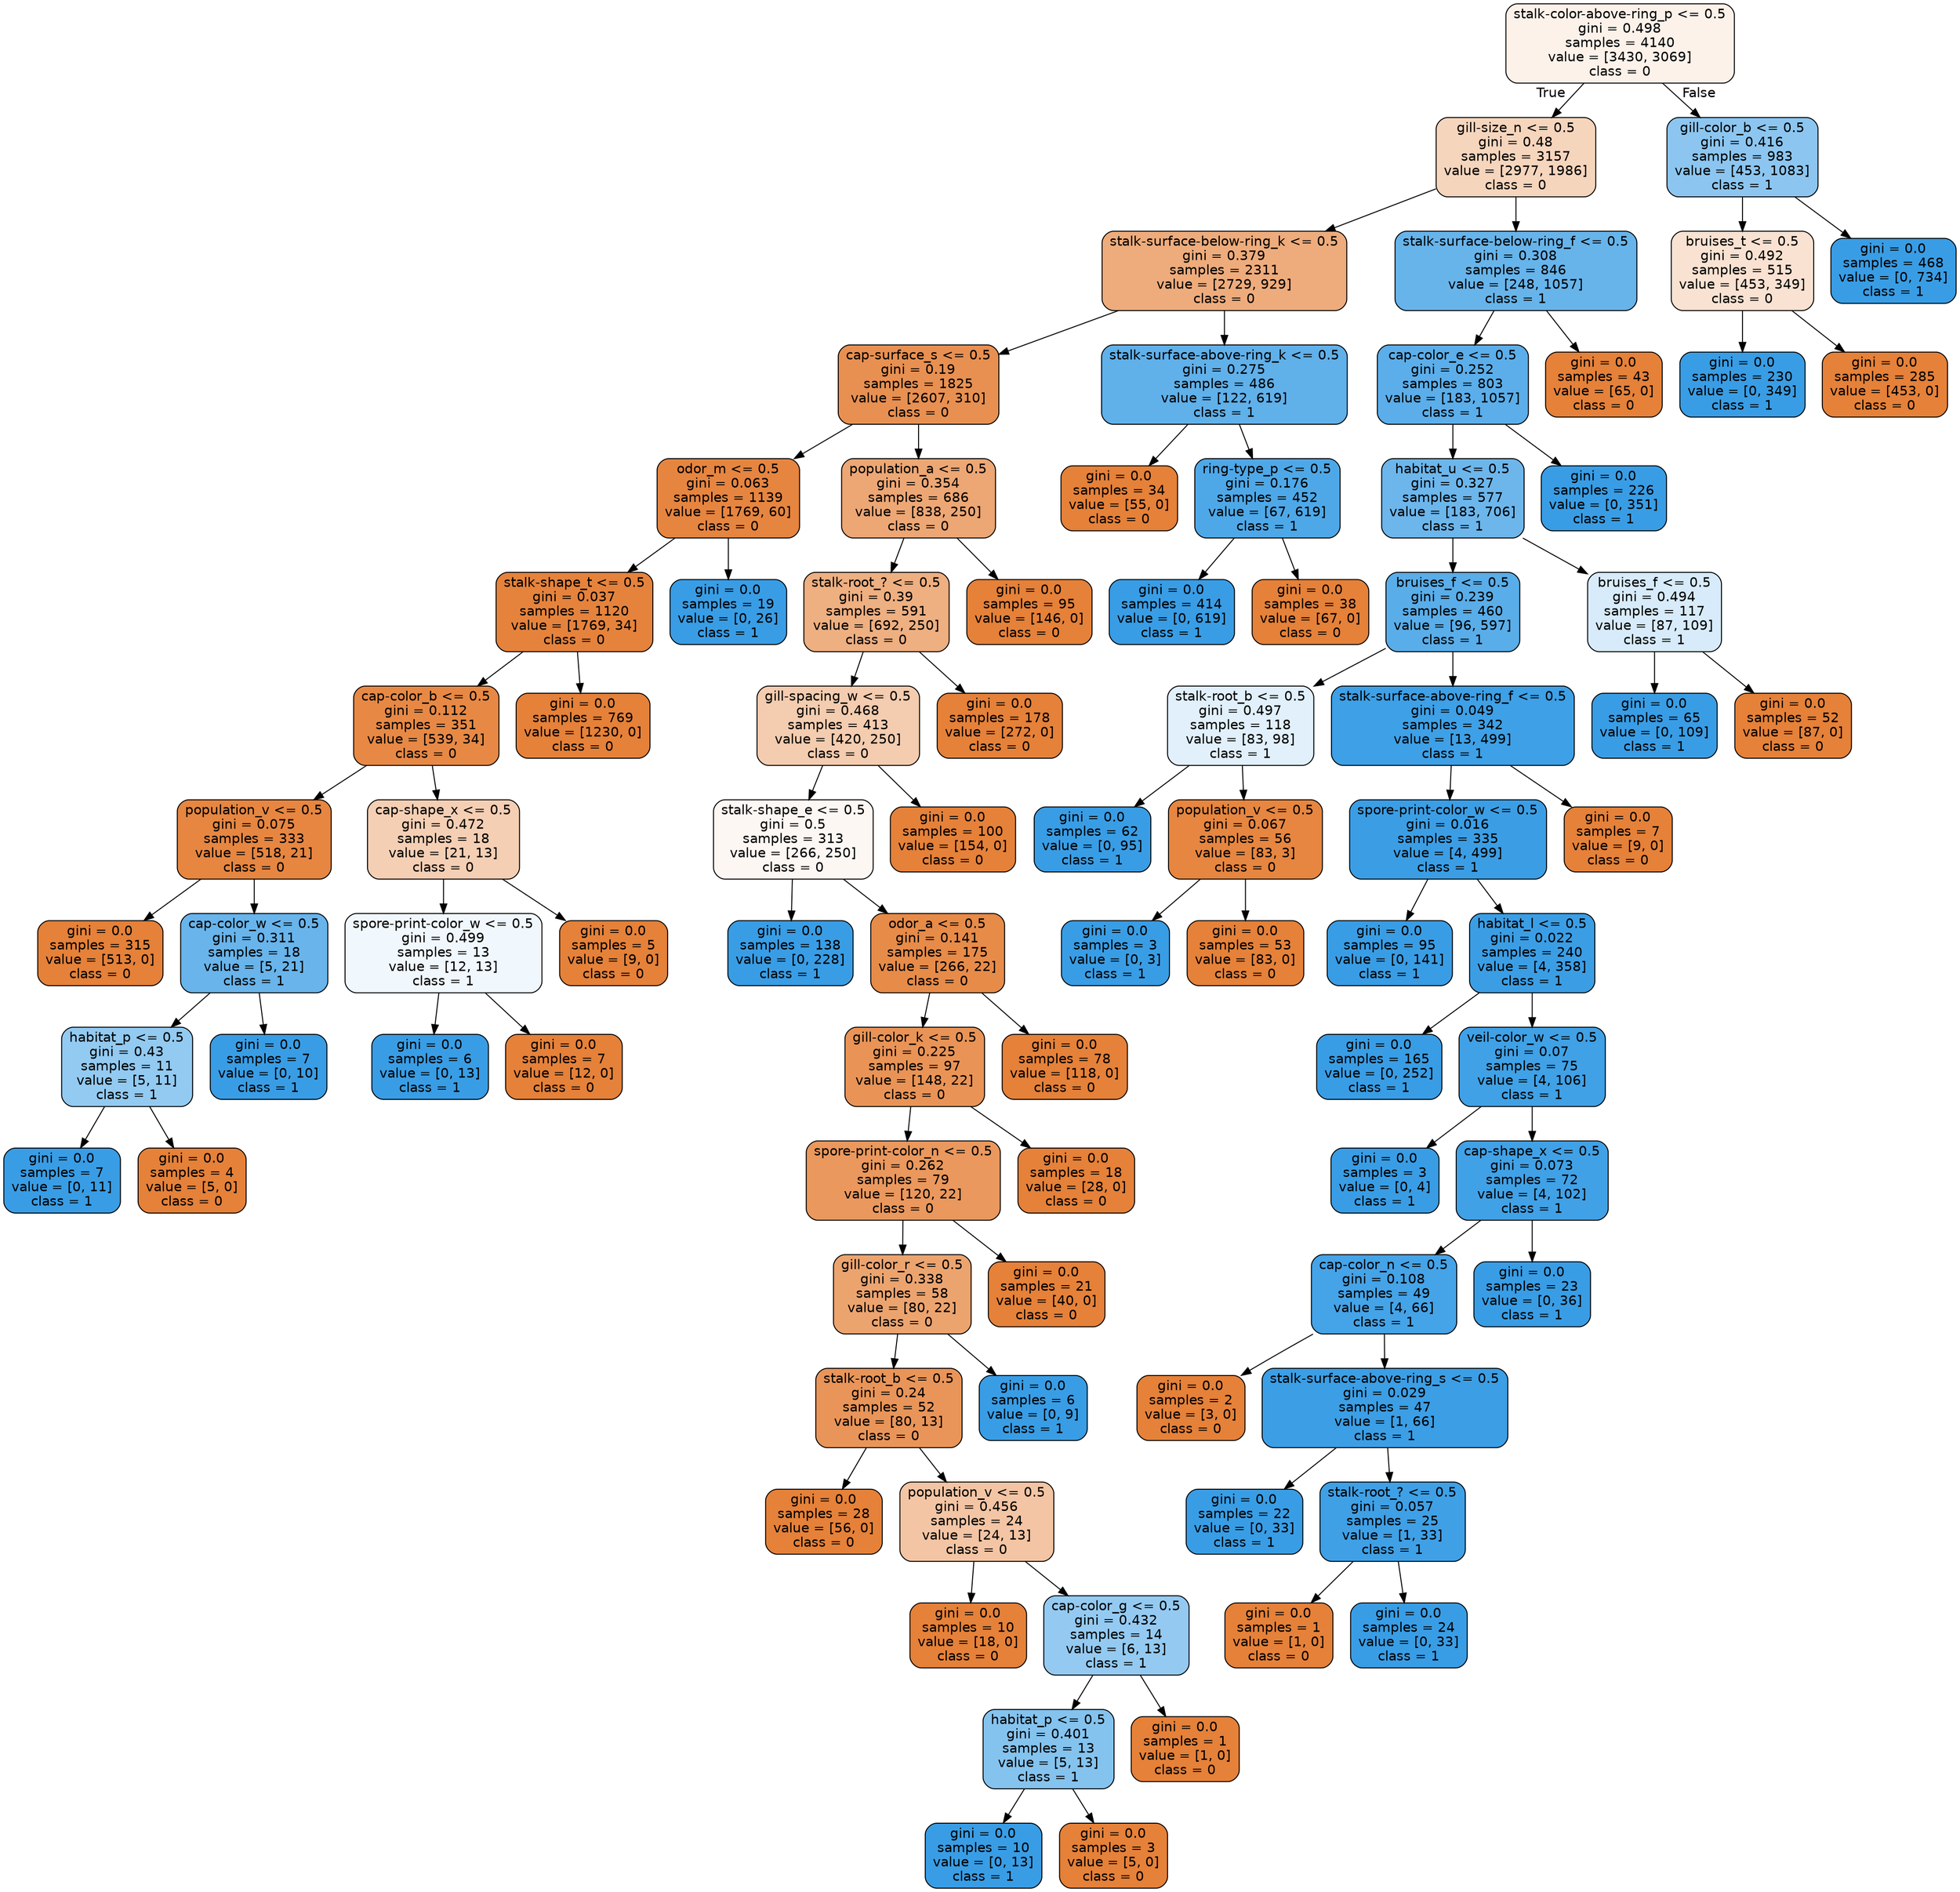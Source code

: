 digraph Tree {
node [shape=box, style="filled, rounded", color="black", fontname="helvetica"] ;
edge [fontname="helvetica"] ;
0 [label="stalk-color-above-ring_p <= 0.5\ngini = 0.498\nsamples = 4140\nvalue = [3430, 3069]\nclass = 0", fillcolor="#fcf2ea"] ;
1 [label="gill-size_n <= 0.5\ngini = 0.48\nsamples = 3157\nvalue = [2977, 1986]\nclass = 0", fillcolor="#f6d5bd"] ;
0 -> 1 [labeldistance=2.5, labelangle=45, headlabel="True"] ;
2 [label="stalk-surface-below-ring_k <= 0.5\ngini = 0.379\nsamples = 2311\nvalue = [2729, 929]\nclass = 0", fillcolor="#eeac7c"] ;
1 -> 2 ;
3 [label="cap-surface_s <= 0.5\ngini = 0.19\nsamples = 1825\nvalue = [2607, 310]\nclass = 0", fillcolor="#e89051"] ;
2 -> 3 ;
4 [label="odor_m <= 0.5\ngini = 0.063\nsamples = 1139\nvalue = [1769, 60]\nclass = 0", fillcolor="#e68540"] ;
3 -> 4 ;
5 [label="stalk-shape_t <= 0.5\ngini = 0.037\nsamples = 1120\nvalue = [1769, 34]\nclass = 0", fillcolor="#e5833d"] ;
4 -> 5 ;
6 [label="cap-color_b <= 0.5\ngini = 0.112\nsamples = 351\nvalue = [539, 34]\nclass = 0", fillcolor="#e78945"] ;
5 -> 6 ;
7 [label="population_v <= 0.5\ngini = 0.075\nsamples = 333\nvalue = [518, 21]\nclass = 0", fillcolor="#e68641"] ;
6 -> 7 ;
8 [label="gini = 0.0\nsamples = 315\nvalue = [513, 0]\nclass = 0", fillcolor="#e58139"] ;
7 -> 8 ;
9 [label="cap-color_w <= 0.5\ngini = 0.311\nsamples = 18\nvalue = [5, 21]\nclass = 1", fillcolor="#68b4eb"] ;
7 -> 9 ;
10 [label="habitat_p <= 0.5\ngini = 0.43\nsamples = 11\nvalue = [5, 11]\nclass = 1", fillcolor="#93caf1"] ;
9 -> 10 ;
11 [label="gini = 0.0\nsamples = 7\nvalue = [0, 11]\nclass = 1", fillcolor="#399de5"] ;
10 -> 11 ;
12 [label="gini = 0.0\nsamples = 4\nvalue = [5, 0]\nclass = 0", fillcolor="#e58139"] ;
10 -> 12 ;
13 [label="gini = 0.0\nsamples = 7\nvalue = [0, 10]\nclass = 1", fillcolor="#399de5"] ;
9 -> 13 ;
14 [label="cap-shape_x <= 0.5\ngini = 0.472\nsamples = 18\nvalue = [21, 13]\nclass = 0", fillcolor="#f5cfb4"] ;
6 -> 14 ;
15 [label="spore-print-color_w <= 0.5\ngini = 0.499\nsamples = 13\nvalue = [12, 13]\nclass = 1", fillcolor="#f0f7fd"] ;
14 -> 15 ;
16 [label="gini = 0.0\nsamples = 6\nvalue = [0, 13]\nclass = 1", fillcolor="#399de5"] ;
15 -> 16 ;
17 [label="gini = 0.0\nsamples = 7\nvalue = [12, 0]\nclass = 0", fillcolor="#e58139"] ;
15 -> 17 ;
18 [label="gini = 0.0\nsamples = 5\nvalue = [9, 0]\nclass = 0", fillcolor="#e58139"] ;
14 -> 18 ;
19 [label="gini = 0.0\nsamples = 769\nvalue = [1230, 0]\nclass = 0", fillcolor="#e58139"] ;
5 -> 19 ;
20 [label="gini = 0.0\nsamples = 19\nvalue = [0, 26]\nclass = 1", fillcolor="#399de5"] ;
4 -> 20 ;
21 [label="population_a <= 0.5\ngini = 0.354\nsamples = 686\nvalue = [838, 250]\nclass = 0", fillcolor="#eda774"] ;
3 -> 21 ;
22 [label="stalk-root_? <= 0.5\ngini = 0.39\nsamples = 591\nvalue = [692, 250]\nclass = 0", fillcolor="#eeaf81"] ;
21 -> 22 ;
23 [label="gill-spacing_w <= 0.5\ngini = 0.468\nsamples = 413\nvalue = [420, 250]\nclass = 0", fillcolor="#f4ccaf"] ;
22 -> 23 ;
24 [label="stalk-shape_e <= 0.5\ngini = 0.5\nsamples = 313\nvalue = [266, 250]\nclass = 0", fillcolor="#fdf7f3"] ;
23 -> 24 ;
25 [label="gini = 0.0\nsamples = 138\nvalue = [0, 228]\nclass = 1", fillcolor="#399de5"] ;
24 -> 25 ;
26 [label="odor_a <= 0.5\ngini = 0.141\nsamples = 175\nvalue = [266, 22]\nclass = 0", fillcolor="#e78b49"] ;
24 -> 26 ;
27 [label="gill-color_k <= 0.5\ngini = 0.225\nsamples = 97\nvalue = [148, 22]\nclass = 0", fillcolor="#e99456"] ;
26 -> 27 ;
28 [label="spore-print-color_n <= 0.5\ngini = 0.262\nsamples = 79\nvalue = [120, 22]\nclass = 0", fillcolor="#ea985d"] ;
27 -> 28 ;
29 [label="gill-color_r <= 0.5\ngini = 0.338\nsamples = 58\nvalue = [80, 22]\nclass = 0", fillcolor="#eca46f"] ;
28 -> 29 ;
30 [label="stalk-root_b <= 0.5\ngini = 0.24\nsamples = 52\nvalue = [80, 13]\nclass = 0", fillcolor="#e99559"] ;
29 -> 30 ;
31 [label="gini = 0.0\nsamples = 28\nvalue = [56, 0]\nclass = 0", fillcolor="#e58139"] ;
30 -> 31 ;
32 [label="population_v <= 0.5\ngini = 0.456\nsamples = 24\nvalue = [24, 13]\nclass = 0", fillcolor="#f3c5a4"] ;
30 -> 32 ;
33 [label="gini = 0.0\nsamples = 10\nvalue = [18, 0]\nclass = 0", fillcolor="#e58139"] ;
32 -> 33 ;
34 [label="cap-color_g <= 0.5\ngini = 0.432\nsamples = 14\nvalue = [6, 13]\nclass = 1", fillcolor="#94caf1"] ;
32 -> 34 ;
35 [label="habitat_p <= 0.5\ngini = 0.401\nsamples = 13\nvalue = [5, 13]\nclass = 1", fillcolor="#85c3ef"] ;
34 -> 35 ;
36 [label="gini = 0.0\nsamples = 10\nvalue = [0, 13]\nclass = 1", fillcolor="#399de5"] ;
35 -> 36 ;
37 [label="gini = 0.0\nsamples = 3\nvalue = [5, 0]\nclass = 0", fillcolor="#e58139"] ;
35 -> 37 ;
38 [label="gini = 0.0\nsamples = 1\nvalue = [1, 0]\nclass = 0", fillcolor="#e58139"] ;
34 -> 38 ;
39 [label="gini = 0.0\nsamples = 6\nvalue = [0, 9]\nclass = 1", fillcolor="#399de5"] ;
29 -> 39 ;
40 [label="gini = 0.0\nsamples = 21\nvalue = [40, 0]\nclass = 0", fillcolor="#e58139"] ;
28 -> 40 ;
41 [label="gini = 0.0\nsamples = 18\nvalue = [28, 0]\nclass = 0", fillcolor="#e58139"] ;
27 -> 41 ;
42 [label="gini = 0.0\nsamples = 78\nvalue = [118, 0]\nclass = 0", fillcolor="#e58139"] ;
26 -> 42 ;
43 [label="gini = 0.0\nsamples = 100\nvalue = [154, 0]\nclass = 0", fillcolor="#e58139"] ;
23 -> 43 ;
44 [label="gini = 0.0\nsamples = 178\nvalue = [272, 0]\nclass = 0", fillcolor="#e58139"] ;
22 -> 44 ;
45 [label="gini = 0.0\nsamples = 95\nvalue = [146, 0]\nclass = 0", fillcolor="#e58139"] ;
21 -> 45 ;
46 [label="stalk-surface-above-ring_k <= 0.5\ngini = 0.275\nsamples = 486\nvalue = [122, 619]\nclass = 1", fillcolor="#60b0ea"] ;
2 -> 46 ;
47 [label="gini = 0.0\nsamples = 34\nvalue = [55, 0]\nclass = 0", fillcolor="#e58139"] ;
46 -> 47 ;
48 [label="ring-type_p <= 0.5\ngini = 0.176\nsamples = 452\nvalue = [67, 619]\nclass = 1", fillcolor="#4ea8e8"] ;
46 -> 48 ;
49 [label="gini = 0.0\nsamples = 414\nvalue = [0, 619]\nclass = 1", fillcolor="#399de5"] ;
48 -> 49 ;
50 [label="gini = 0.0\nsamples = 38\nvalue = [67, 0]\nclass = 0", fillcolor="#e58139"] ;
48 -> 50 ;
51 [label="stalk-surface-below-ring_f <= 0.5\ngini = 0.308\nsamples = 846\nvalue = [248, 1057]\nclass = 1", fillcolor="#67b4eb"] ;
1 -> 51 ;
52 [label="cap-color_e <= 0.5\ngini = 0.252\nsamples = 803\nvalue = [183, 1057]\nclass = 1", fillcolor="#5baeea"] ;
51 -> 52 ;
53 [label="habitat_u <= 0.5\ngini = 0.327\nsamples = 577\nvalue = [183, 706]\nclass = 1", fillcolor="#6cb6ec"] ;
52 -> 53 ;
54 [label="bruises_f <= 0.5\ngini = 0.239\nsamples = 460\nvalue = [96, 597]\nclass = 1", fillcolor="#59ade9"] ;
53 -> 54 ;
55 [label="stalk-root_b <= 0.5\ngini = 0.497\nsamples = 118\nvalue = [83, 98]\nclass = 1", fillcolor="#e1f0fb"] ;
54 -> 55 ;
56 [label="gini = 0.0\nsamples = 62\nvalue = [0, 95]\nclass = 1", fillcolor="#399de5"] ;
55 -> 56 ;
57 [label="population_v <= 0.5\ngini = 0.067\nsamples = 56\nvalue = [83, 3]\nclass = 0", fillcolor="#e68640"] ;
55 -> 57 ;
58 [label="gini = 0.0\nsamples = 3\nvalue = [0, 3]\nclass = 1", fillcolor="#399de5"] ;
57 -> 58 ;
59 [label="gini = 0.0\nsamples = 53\nvalue = [83, 0]\nclass = 0", fillcolor="#e58139"] ;
57 -> 59 ;
60 [label="stalk-surface-above-ring_f <= 0.5\ngini = 0.049\nsamples = 342\nvalue = [13, 499]\nclass = 1", fillcolor="#3ea0e6"] ;
54 -> 60 ;
61 [label="spore-print-color_w <= 0.5\ngini = 0.016\nsamples = 335\nvalue = [4, 499]\nclass = 1", fillcolor="#3b9ee5"] ;
60 -> 61 ;
62 [label="gini = 0.0\nsamples = 95\nvalue = [0, 141]\nclass = 1", fillcolor="#399de5"] ;
61 -> 62 ;
63 [label="habitat_l <= 0.5\ngini = 0.022\nsamples = 240\nvalue = [4, 358]\nclass = 1", fillcolor="#3b9ee5"] ;
61 -> 63 ;
64 [label="gini = 0.0\nsamples = 165\nvalue = [0, 252]\nclass = 1", fillcolor="#399de5"] ;
63 -> 64 ;
65 [label="veil-color_w <= 0.5\ngini = 0.07\nsamples = 75\nvalue = [4, 106]\nclass = 1", fillcolor="#40a1e6"] ;
63 -> 65 ;
66 [label="gini = 0.0\nsamples = 3\nvalue = [0, 4]\nclass = 1", fillcolor="#399de5"] ;
65 -> 66 ;
67 [label="cap-shape_x <= 0.5\ngini = 0.073\nsamples = 72\nvalue = [4, 102]\nclass = 1", fillcolor="#41a1e6"] ;
65 -> 67 ;
68 [label="cap-color_n <= 0.5\ngini = 0.108\nsamples = 49\nvalue = [4, 66]\nclass = 1", fillcolor="#45a3e7"] ;
67 -> 68 ;
69 [label="gini = 0.0\nsamples = 2\nvalue = [3, 0]\nclass = 0", fillcolor="#e58139"] ;
68 -> 69 ;
70 [label="stalk-surface-above-ring_s <= 0.5\ngini = 0.029\nsamples = 47\nvalue = [1, 66]\nclass = 1", fillcolor="#3c9ee5"] ;
68 -> 70 ;
71 [label="gini = 0.0\nsamples = 22\nvalue = [0, 33]\nclass = 1", fillcolor="#399de5"] ;
70 -> 71 ;
72 [label="stalk-root_? <= 0.5\ngini = 0.057\nsamples = 25\nvalue = [1, 33]\nclass = 1", fillcolor="#3fa0e6"] ;
70 -> 72 ;
73 [label="gini = 0.0\nsamples = 1\nvalue = [1, 0]\nclass = 0", fillcolor="#e58139"] ;
72 -> 73 ;
74 [label="gini = 0.0\nsamples = 24\nvalue = [0, 33]\nclass = 1", fillcolor="#399de5"] ;
72 -> 74 ;
75 [label="gini = 0.0\nsamples = 23\nvalue = [0, 36]\nclass = 1", fillcolor="#399de5"] ;
67 -> 75 ;
76 [label="gini = 0.0\nsamples = 7\nvalue = [9, 0]\nclass = 0", fillcolor="#e58139"] ;
60 -> 76 ;
77 [label="bruises_f <= 0.5\ngini = 0.494\nsamples = 117\nvalue = [87, 109]\nclass = 1", fillcolor="#d7ebfa"] ;
53 -> 77 ;
78 [label="gini = 0.0\nsamples = 65\nvalue = [0, 109]\nclass = 1", fillcolor="#399de5"] ;
77 -> 78 ;
79 [label="gini = 0.0\nsamples = 52\nvalue = [87, 0]\nclass = 0", fillcolor="#e58139"] ;
77 -> 79 ;
80 [label="gini = 0.0\nsamples = 226\nvalue = [0, 351]\nclass = 1", fillcolor="#399de5"] ;
52 -> 80 ;
81 [label="gini = 0.0\nsamples = 43\nvalue = [65, 0]\nclass = 0", fillcolor="#e58139"] ;
51 -> 81 ;
82 [label="gill-color_b <= 0.5\ngini = 0.416\nsamples = 983\nvalue = [453, 1083]\nclass = 1", fillcolor="#8cc6f0"] ;
0 -> 82 [labeldistance=2.5, labelangle=-45, headlabel="False"] ;
83 [label="bruises_t <= 0.5\ngini = 0.492\nsamples = 515\nvalue = [453, 349]\nclass = 0", fillcolor="#f9e2d2"] ;
82 -> 83 ;
84 [label="gini = 0.0\nsamples = 230\nvalue = [0, 349]\nclass = 1", fillcolor="#399de5"] ;
83 -> 84 ;
85 [label="gini = 0.0\nsamples = 285\nvalue = [453, 0]\nclass = 0", fillcolor="#e58139"] ;
83 -> 85 ;
86 [label="gini = 0.0\nsamples = 468\nvalue = [0, 734]\nclass = 1", fillcolor="#399de5"] ;
82 -> 86 ;
}